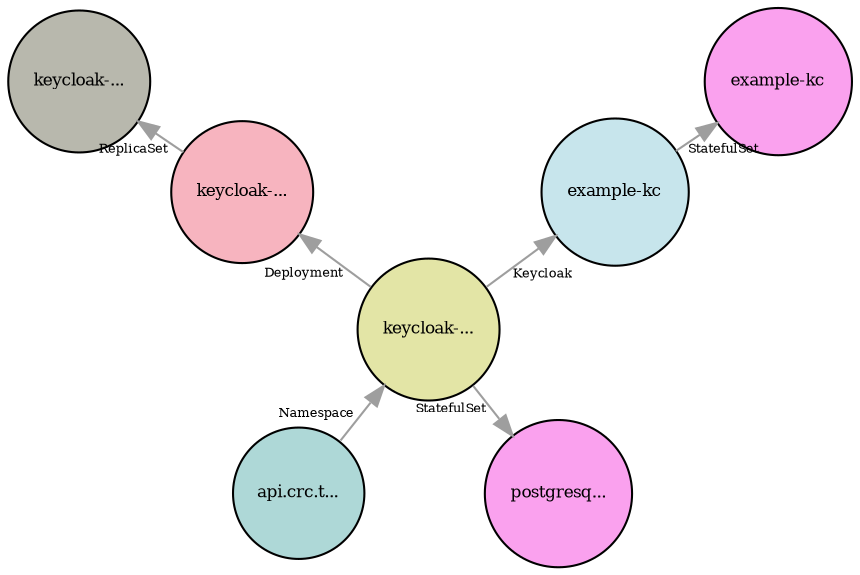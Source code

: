 digraph {
  graph [layout="sfdp" tooltip="kubectl-graph" overlap="scale"];
  node [shape="circle" style="filled" fontsize="8"];
  edge [color="#9e9e9e" fontsize="6"];
  "c7468ee8-d08e-10f0-6c57-e8c5a2b7b319" [fillcolor="#2496945e" label="api.crc.t..." tooltip="kind: Cluster\nmetadata:\n  creationTimestamp: null\n  name: api.crc.testing\n  uid: c7468ee8-d08e-10f0-6c57-e8c5a2b7b319"];
  "60a85292-052f-210d-178a-3829b4f551bb" [fillcolor="#b3ba0f5e" label="keycloak-..." tooltip="kind: Namespace\nmetadata:\n  creationTimestamp: null\n  name: keycloak-system\n  uid: 60a85292-052f-210d-178a-3829b4f551bb"];
  "f9b274dc-00d1-4767-954f-3f9c343f5547" [fillcolor="#69b9cd5e" label="example-kc" tooltip="apiVersion: k8s.keycloak.org/v2alpha1\nkind: Keycloak\nmetadata:\n  creationTimestamp: null\n  name: example-kc\n  namespace: keycloak-system\n  uid: f9b274dc-00d1-4767-954f-3f9c343f5547"];
  "8d1b02ce-8247-449b-888c-5ab3770e7f07" [fillcolor="#ea35525e" label="keycloak-..." tooltip="apiVersion: apps/v1\nkind: Deployment\nmetadata:\n  annotations:\n    app.quarkus.io/build-timestamp: 2024-03-05 - 08:33:39 +0000\n    app.quarkus.io/quarkus-version: 3.8.1\n    app.quarkus.io/vcs-uri: https://github.com/keycloak/keycloak.git\n    deployment.kubernetes.io/revision: \"1\"\n  creationTimestamp: null\n  labels:\n    app.kubernetes.io/managed-by: quarkus\n    app.kubernetes.io/name: keycloak-operator\n    app.kubernetes.io/version: 24.0.1\n  name: keycloak-operator\n  namespace: keycloak-system\n  uid: 8d1b02ce-8247-449b-888c-5ab3770e7f07"];
  "5e4e0c9f-db23-447a-8e91-0e3e2d6b0b20" [fillcolor="#3f40215e" label="keycloak-..." tooltip="apiVersion: apps/v1\nkind: ReplicaSet\nmetadata:\n  annotations:\n    app.quarkus.io/build-timestamp: 2024-03-05 - 08:33:39 +0000\n    app.quarkus.io/quarkus-version: 3.8.1\n    app.quarkus.io/vcs-uri: https://github.com/keycloak/keycloak.git\n    deployment.kubernetes.io/desired-replicas: \"1\"\n    deployment.kubernetes.io/max-replicas: \"2\"\n    deployment.kubernetes.io/revision: \"1\"\n  creationTimestamp: null\n  labels:\n    app.kubernetes.io/managed-by: quarkus\n    app.kubernetes.io/name: keycloak-operator\n    app.kubernetes.io/version: 24.0.1\n    pod-template-hash: 6bff9cf6f\n  name: keycloak-operator-6bff9cf6f\n  namespace: keycloak-system\n  uid: 5e4e0c9f-db23-447a-8e91-0e3e2d6b0b20"];
  "6bbe31ab-4d6b-4911-9dae-a311bae1dc87" [fillcolor="#f202d15e" label="example-kc" tooltip="apiVersion: apps/v1\nkind: StatefulSet\nmetadata:\n  annotations:\n    javaoperatorsdk.io/previous: a346ac9c-0550-46b5-b645-ac8a09458b35\n    operator.keycloak.org/migrating: \"false\"\n    operator.keycloak.org/missing-secrets: \"false\"\n    operator.keycloak.org/watching-secrets: example-tls-secret;keycloak-db-secret\n  creationTimestamp: null\n  labels:\n    app: keycloak\n    app.kubernetes.io/instance: example-kc\n    app.kubernetes.io/managed-by: keycloak-operator\n  name: example-kc\n  namespace: keycloak-system\n  uid: 6bbe31ab-4d6b-4911-9dae-a311bae1dc87"];
  "97945256-8cc4-4e25-9f24-dfe2eac17b48" [fillcolor="#f202d15e" label="postgresq..." tooltip="apiVersion: apps/v1\nkind: StatefulSet\nmetadata:\n  creationTimestamp: null\n  name: postgresql-db\n  namespace: keycloak-system\n  uid: 97945256-8cc4-4e25-9f24-dfe2eac17b48"];
  "60a85292-052f-210d-178a-3829b4f551bb" -> "97945256-8cc4-4e25-9f24-dfe2eac17b48" [label="StatefulSet" labeltooltip="Namespace[keycloak-system] ->\nStatefulSet[postgresql-db]"];
  "60a85292-052f-210d-178a-3829b4f551bb" -> "f9b274dc-00d1-4767-954f-3f9c343f5547" [label="Keycloak" labeltooltip="Namespace[keycloak-system] ->\nKeycloak[example-kc]"];
  "60a85292-052f-210d-178a-3829b4f551bb" -> "8d1b02ce-8247-449b-888c-5ab3770e7f07" [label="Deployment" labeltooltip="Namespace[keycloak-system] ->\nDeployment[keycloak-operator]"];
  "8d1b02ce-8247-449b-888c-5ab3770e7f07" -> "5e4e0c9f-db23-447a-8e91-0e3e2d6b0b20" [label="ReplicaSet" labeltooltip="Deployment[keycloak-operator] ->\nReplicaSet[keycloak-operator-6bff9cf6f]"];
  "f9b274dc-00d1-4767-954f-3f9c343f5547" -> "6bbe31ab-4d6b-4911-9dae-a311bae1dc87" [label="StatefulSet" labeltooltip="Keycloak[example-kc] ->\nStatefulSet[example-kc]"];
  "c7468ee8-d08e-10f0-6c57-e8c5a2b7b319" -> "60a85292-052f-210d-178a-3829b4f551bb" [label="Namespace" labeltooltip="Cluster[api.crc.testing] ->\nNamespace[keycloak-system]"];
}
